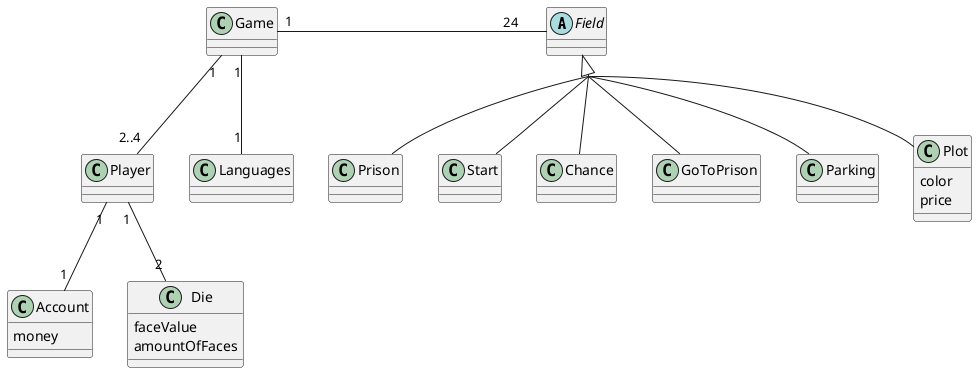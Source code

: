 @startuml
'https://plantuml.com/class-diagram
skinparam groupInheritance 2

abstract class Field
class Prison
class Start
class Chance
class GoToPrison
class Parking
class Plot{
    color
    price
}

Field <|-- Prison
Field <|-- Start
Field <|-- Chance
Field <|-- GoToPrison
Field <|-- Parking
Field <|-- Plot

class Player{

}
class Account{
    money
}
class Die{
    faceValue
    amountOfFaces
}
class Game

Player "1"--"2" Die
Player "1"--"1" Account
Game "1"--"2..4" Player
Game "1"-"24" Field
Game "1"--"1" Languages

class Languages{

}

@enduml